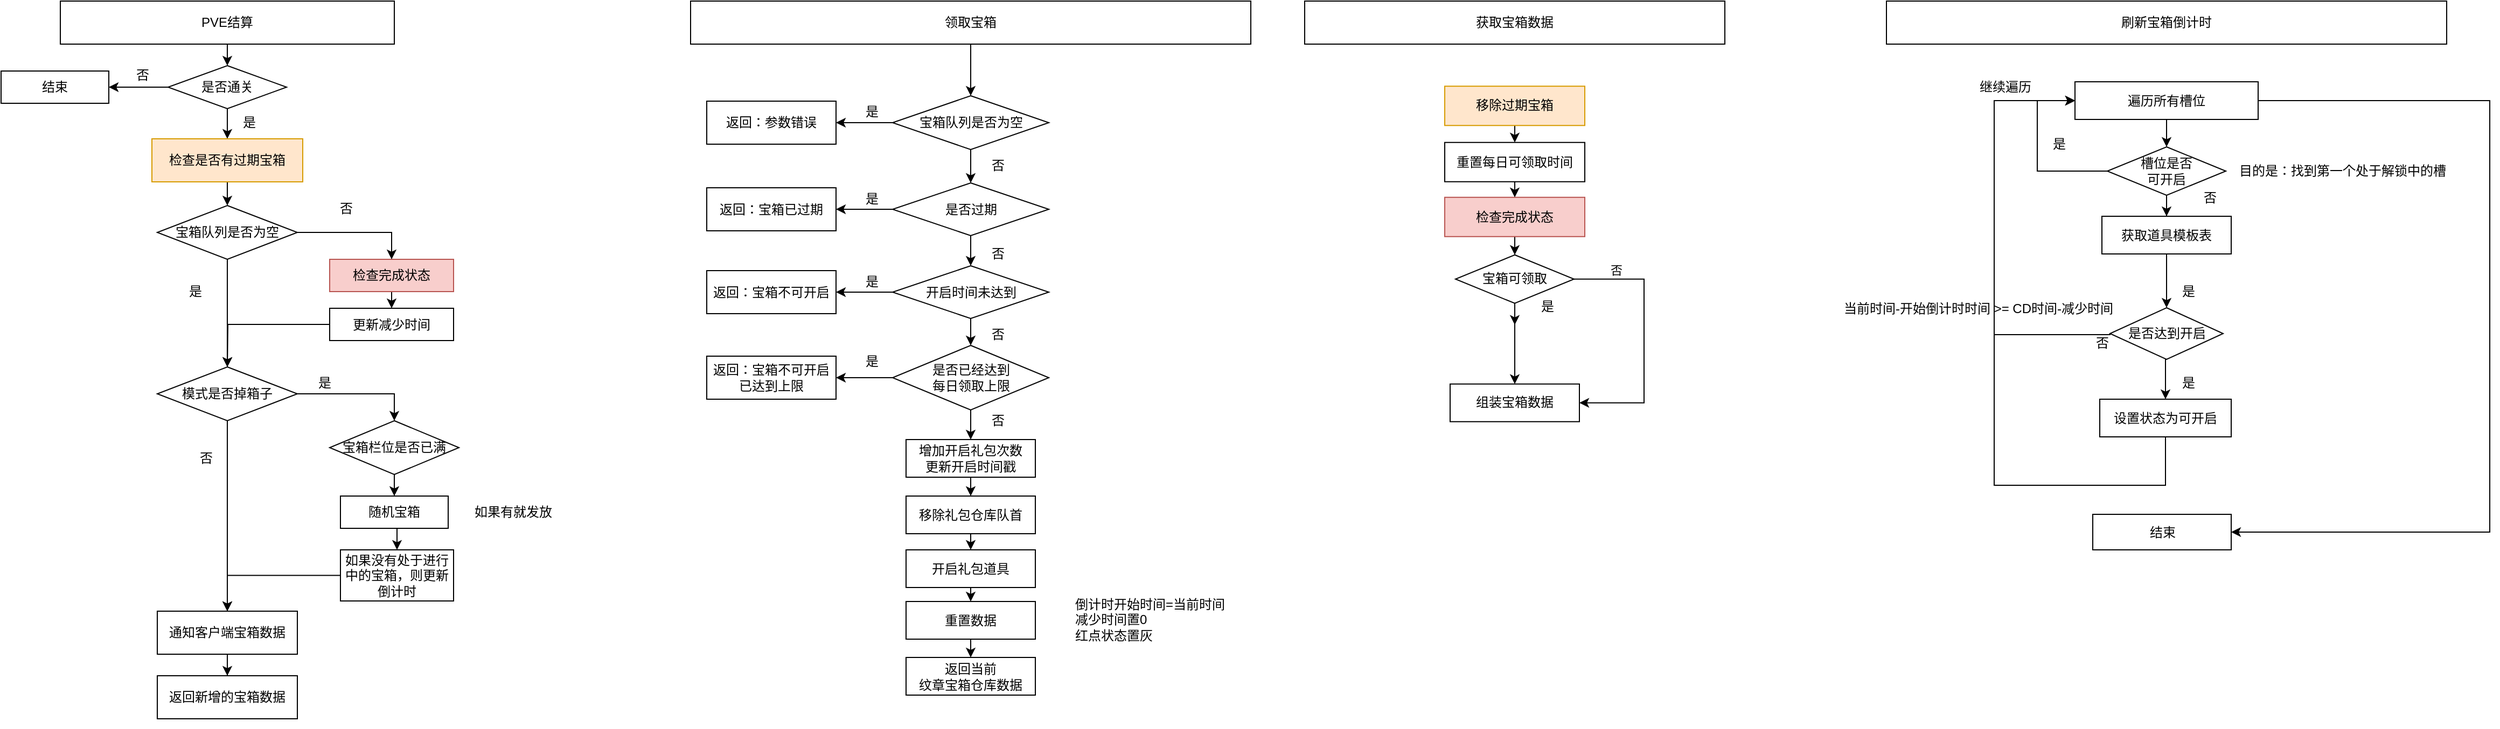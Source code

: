 <mxfile version="28.0.4">
  <diagram name="第 1 页" id="xXjs1SMjFnLauidqir4h">
    <mxGraphModel dx="1783" dy="939" grid="1" gridSize="10" guides="1" tooltips="1" connect="1" arrows="1" fold="1" page="1" pageScale="1" pageWidth="4681" pageHeight="3300" math="0" shadow="0">
      <root>
        <mxCell id="0" />
        <mxCell id="1" parent="0" />
        <mxCell id="3vJK2soGwi-nod_TVArV-18" style="edgeStyle=orthogonalEdgeStyle;rounded=0;orthogonalLoop=1;jettySize=auto;html=1;exitX=0.5;exitY=1;exitDx=0;exitDy=0;entryX=0.5;entryY=0;entryDx=0;entryDy=0;" parent="1" source="3vJK2soGwi-nod_TVArV-1" target="3vJK2soGwi-nod_TVArV-2" edge="1">
          <mxGeometry relative="1" as="geometry" />
        </mxCell>
        <mxCell id="3vJK2soGwi-nod_TVArV-1" value="PVE结算" style="rounded=0;whiteSpace=wrap;html=1;" parent="1" vertex="1">
          <mxGeometry x="255" y="120" width="310" height="40" as="geometry" />
        </mxCell>
        <mxCell id="3vJK2soGwi-nod_TVArV-17" style="edgeStyle=orthogonalEdgeStyle;rounded=0;orthogonalLoop=1;jettySize=auto;html=1;exitX=0;exitY=0.5;exitDx=0;exitDy=0;" parent="1" source="3vJK2soGwi-nod_TVArV-2" target="3vJK2soGwi-nod_TVArV-3" edge="1">
          <mxGeometry relative="1" as="geometry" />
        </mxCell>
        <mxCell id="3vJK2soGwi-nod_TVArV-22" style="edgeStyle=orthogonalEdgeStyle;rounded=0;orthogonalLoop=1;jettySize=auto;html=1;exitX=0.5;exitY=1;exitDx=0;exitDy=0;entryX=0.5;entryY=0;entryDx=0;entryDy=0;" parent="1" source="3vJK2soGwi-nod_TVArV-2" target="3vJK2soGwi-nod_TVArV-12" edge="1">
          <mxGeometry relative="1" as="geometry">
            <mxPoint x="410" y="240" as="targetPoint" />
          </mxGeometry>
        </mxCell>
        <mxCell id="3vJK2soGwi-nod_TVArV-2" value="是否通关" style="rhombus;whiteSpace=wrap;html=1;" parent="1" vertex="1">
          <mxGeometry x="355" y="180" width="110" height="40" as="geometry" />
        </mxCell>
        <mxCell id="3vJK2soGwi-nod_TVArV-3" value="结束" style="rounded=0;whiteSpace=wrap;html=1;" parent="1" vertex="1">
          <mxGeometry x="200" y="185" width="100" height="30" as="geometry" />
        </mxCell>
        <mxCell id="3vJK2soGwi-nod_TVArV-35" style="edgeStyle=orthogonalEdgeStyle;rounded=0;orthogonalLoop=1;jettySize=auto;html=1;exitX=1;exitY=0.5;exitDx=0;exitDy=0;entryX=0.5;entryY=0;entryDx=0;entryDy=0;" parent="1" source="3vJK2soGwi-nod_TVArV-8" target="3vJK2soGwi-nod_TVArV-10" edge="1">
          <mxGeometry relative="1" as="geometry" />
        </mxCell>
        <mxCell id="3vJK2soGwi-nod_TVArV-40" style="edgeStyle=orthogonalEdgeStyle;rounded=0;orthogonalLoop=1;jettySize=auto;html=1;exitX=0.5;exitY=1;exitDx=0;exitDy=0;entryX=0.5;entryY=0;entryDx=0;entryDy=0;" parent="1" source="3vJK2soGwi-nod_TVArV-8" target="3vJK2soGwi-nod_TVArV-16" edge="1">
          <mxGeometry relative="1" as="geometry" />
        </mxCell>
        <mxCell id="3vJK2soGwi-nod_TVArV-8" value="模式是否掉箱子" style="rhombus;whiteSpace=wrap;html=1;" parent="1" vertex="1">
          <mxGeometry x="345" y="460" width="130" height="50" as="geometry" />
        </mxCell>
        <mxCell id="3vJK2soGwi-nod_TVArV-38" style="edgeStyle=orthogonalEdgeStyle;rounded=0;orthogonalLoop=1;jettySize=auto;html=1;exitX=0.5;exitY=1;exitDx=0;exitDy=0;entryX=0.5;entryY=0;entryDx=0;entryDy=0;" parent="1" source="3vJK2soGwi-nod_TVArV-10" target="3vJK2soGwi-nod_TVArV-11" edge="1">
          <mxGeometry relative="1" as="geometry" />
        </mxCell>
        <mxCell id="3vJK2soGwi-nod_TVArV-10" value="宝箱栏位是否已满" style="rhombus;whiteSpace=wrap;html=1;" parent="1" vertex="1">
          <mxGeometry x="505" y="510" width="120" height="50" as="geometry" />
        </mxCell>
        <mxCell id="aFh-UL76Ssw3BHVAfv2M-2" style="edgeStyle=orthogonalEdgeStyle;rounded=0;orthogonalLoop=1;jettySize=auto;html=1;exitX=0.5;exitY=1;exitDx=0;exitDy=0;entryX=0.5;entryY=0;entryDx=0;entryDy=0;" parent="1" source="3vJK2soGwi-nod_TVArV-11" target="aFh-UL76Ssw3BHVAfv2M-1" edge="1">
          <mxGeometry relative="1" as="geometry" />
        </mxCell>
        <mxCell id="3vJK2soGwi-nod_TVArV-11" value="随机宝箱" style="rounded=0;whiteSpace=wrap;html=1;" parent="1" vertex="1">
          <mxGeometry x="515" y="580" width="100" height="30" as="geometry" />
        </mxCell>
        <mxCell id="3vJK2soGwi-nod_TVArV-28" style="edgeStyle=orthogonalEdgeStyle;rounded=0;orthogonalLoop=1;jettySize=auto;html=1;exitX=0.5;exitY=1;exitDx=0;exitDy=0;entryX=0.5;entryY=0;entryDx=0;entryDy=0;" parent="1" source="3vJK2soGwi-nod_TVArV-12" edge="1">
          <mxGeometry relative="1" as="geometry">
            <mxPoint x="410" y="310" as="targetPoint" />
          </mxGeometry>
        </mxCell>
        <mxCell id="3vJK2soGwi-nod_TVArV-12" value="检查是否有过期宝箱" style="rounded=0;whiteSpace=wrap;html=1;fillColor=#ffe6cc;strokeColor=#d79b00;" parent="1" vertex="1">
          <mxGeometry x="340" y="248" width="140" height="40" as="geometry" />
        </mxCell>
        <mxCell id="3vJK2soGwi-nod_TVArV-43" style="edgeStyle=orthogonalEdgeStyle;rounded=0;orthogonalLoop=1;jettySize=auto;html=1;exitX=0.5;exitY=1;exitDx=0;exitDy=0;" parent="1" source="3vJK2soGwi-nod_TVArV-16" target="3vJK2soGwi-nod_TVArV-21" edge="1">
          <mxGeometry relative="1" as="geometry" />
        </mxCell>
        <mxCell id="3vJK2soGwi-nod_TVArV-16" value="通知客户端宝箱数据" style="rounded=0;whiteSpace=wrap;html=1;" parent="1" vertex="1">
          <mxGeometry x="345" y="687" width="130" height="40" as="geometry" />
        </mxCell>
        <mxCell id="3vJK2soGwi-nod_TVArV-19" value="否" style="text;html=1;align=center;verticalAlign=middle;resizable=0;points=[];autosize=1;strokeColor=none;fillColor=none;" parent="1" vertex="1">
          <mxGeometry x="311" y="174" width="40" height="30" as="geometry" />
        </mxCell>
        <mxCell id="3vJK2soGwi-nod_TVArV-21" value="返回新增的宝箱数据" style="rounded=0;whiteSpace=wrap;html=1;" parent="1" vertex="1">
          <mxGeometry x="345" y="747" width="130" height="40" as="geometry" />
        </mxCell>
        <mxCell id="3vJK2soGwi-nod_TVArV-23" value="如果有就发放" style="text;html=1;align=center;verticalAlign=middle;resizable=0;points=[];autosize=1;strokeColor=none;fillColor=none;" parent="1" vertex="1">
          <mxGeometry x="625" y="580" width="100" height="30" as="geometry" />
        </mxCell>
        <mxCell id="3vJK2soGwi-nod_TVArV-24" value="是" style="text;html=1;align=center;verticalAlign=middle;resizable=0;points=[];autosize=1;strokeColor=none;fillColor=none;" parent="1" vertex="1">
          <mxGeometry x="410" y="218" width="40" height="30" as="geometry" />
        </mxCell>
        <mxCell id="aFh-UL76Ssw3BHVAfv2M-51" style="edgeStyle=orthogonalEdgeStyle;rounded=0;orthogonalLoop=1;jettySize=auto;html=1;exitX=0.5;exitY=1;exitDx=0;exitDy=0;entryX=0.5;entryY=0;entryDx=0;entryDy=0;" parent="1" source="3vJK2soGwi-nod_TVArV-29" target="aFh-UL76Ssw3BHVAfv2M-50" edge="1">
          <mxGeometry relative="1" as="geometry" />
        </mxCell>
        <mxCell id="3vJK2soGwi-nod_TVArV-29" value="检查完成状态" style="rounded=0;whiteSpace=wrap;html=1;fillColor=#f8cecc;strokeColor=#b85450;" parent="1" vertex="1">
          <mxGeometry x="505" y="360" width="115" height="30" as="geometry" />
        </mxCell>
        <mxCell id="3vJK2soGwi-nod_TVArV-32" style="edgeStyle=orthogonalEdgeStyle;rounded=0;orthogonalLoop=1;jettySize=auto;html=1;exitX=1;exitY=0.5;exitDx=0;exitDy=0;entryX=0.5;entryY=0;entryDx=0;entryDy=0;" parent="1" source="3vJK2soGwi-nod_TVArV-30" target="3vJK2soGwi-nod_TVArV-29" edge="1">
          <mxGeometry relative="1" as="geometry" />
        </mxCell>
        <mxCell id="3vJK2soGwi-nod_TVArV-33" style="edgeStyle=orthogonalEdgeStyle;rounded=0;orthogonalLoop=1;jettySize=auto;html=1;exitX=0.5;exitY=1;exitDx=0;exitDy=0;entryX=0.5;entryY=0;entryDx=0;entryDy=0;" parent="1" source="3vJK2soGwi-nod_TVArV-30" target="3vJK2soGwi-nod_TVArV-8" edge="1">
          <mxGeometry relative="1" as="geometry" />
        </mxCell>
        <mxCell id="3vJK2soGwi-nod_TVArV-30" value="宝箱队列是否为空" style="rhombus;whiteSpace=wrap;html=1;" parent="1" vertex="1">
          <mxGeometry x="345" y="310" width="130" height="50" as="geometry" />
        </mxCell>
        <mxCell id="3vJK2soGwi-nod_TVArV-36" value="否" style="text;html=1;align=center;verticalAlign=middle;resizable=0;points=[];autosize=1;strokeColor=none;fillColor=none;" parent="1" vertex="1">
          <mxGeometry x="500" y="298" width="40" height="30" as="geometry" />
        </mxCell>
        <mxCell id="3vJK2soGwi-nod_TVArV-37" value="是" style="text;html=1;align=center;verticalAlign=middle;resizable=0;points=[];autosize=1;strokeColor=none;fillColor=none;" parent="1" vertex="1">
          <mxGeometry x="360" y="375" width="40" height="30" as="geometry" />
        </mxCell>
        <mxCell id="3vJK2soGwi-nod_TVArV-41" value="是" style="text;html=1;align=center;verticalAlign=middle;resizable=0;points=[];autosize=1;strokeColor=none;fillColor=none;" parent="1" vertex="1">
          <mxGeometry x="480" y="460" width="40" height="30" as="geometry" />
        </mxCell>
        <mxCell id="3vJK2soGwi-nod_TVArV-42" value="否" style="text;html=1;align=center;verticalAlign=middle;resizable=0;points=[];autosize=1;strokeColor=none;fillColor=none;" parent="1" vertex="1">
          <mxGeometry x="370" y="530" width="40" height="30" as="geometry" />
        </mxCell>
        <mxCell id="3vJK2soGwi-nod_TVArV-44" style="edgeStyle=orthogonalEdgeStyle;rounded=0;orthogonalLoop=1;jettySize=auto;html=1;exitX=0.5;exitY=1;exitDx=0;exitDy=0;" parent="1" source="3vJK2soGwi-nod_TVArV-21" target="3vJK2soGwi-nod_TVArV-21" edge="1">
          <mxGeometry relative="1" as="geometry" />
        </mxCell>
        <mxCell id="3vJK2soGwi-nod_TVArV-62" style="edgeStyle=orthogonalEdgeStyle;rounded=0;orthogonalLoop=1;jettySize=auto;html=1;exitX=0.5;exitY=1;exitDx=0;exitDy=0;entryX=0.5;entryY=0;entryDx=0;entryDy=0;" parent="1" source="3vJK2soGwi-nod_TVArV-45" target="3vJK2soGwi-nod_TVArV-47" edge="1">
          <mxGeometry relative="1" as="geometry" />
        </mxCell>
        <mxCell id="3vJK2soGwi-nod_TVArV-45" value="领取宝箱" style="rounded=0;whiteSpace=wrap;html=1;" parent="1" vertex="1">
          <mxGeometry x="840" y="120" width="520" height="40" as="geometry" />
        </mxCell>
        <mxCell id="3vJK2soGwi-nod_TVArV-63" style="edgeStyle=orthogonalEdgeStyle;rounded=0;orthogonalLoop=1;jettySize=auto;html=1;exitX=0;exitY=0.5;exitDx=0;exitDy=0;" parent="1" source="3vJK2soGwi-nod_TVArV-47" target="3vJK2soGwi-nod_TVArV-49" edge="1">
          <mxGeometry relative="1" as="geometry" />
        </mxCell>
        <mxCell id="3vJK2soGwi-nod_TVArV-67" style="edgeStyle=orthogonalEdgeStyle;rounded=0;orthogonalLoop=1;jettySize=auto;html=1;exitX=0.5;exitY=1;exitDx=0;exitDy=0;entryX=0.5;entryY=0;entryDx=0;entryDy=0;" parent="1" source="3vJK2soGwi-nod_TVArV-47" target="3vJK2soGwi-nod_TVArV-50" edge="1">
          <mxGeometry relative="1" as="geometry" />
        </mxCell>
        <mxCell id="3vJK2soGwi-nod_TVArV-47" value="宝箱队列是否为空" style="rhombus;whiteSpace=wrap;html=1;" parent="1" vertex="1">
          <mxGeometry x="1027.5" y="208" width="145" height="50" as="geometry" />
        </mxCell>
        <mxCell id="3vJK2soGwi-nod_TVArV-49" value="返回：参数错误" style="rounded=0;whiteSpace=wrap;html=1;" parent="1" vertex="1">
          <mxGeometry x="855" y="213" width="120" height="40" as="geometry" />
        </mxCell>
        <mxCell id="3vJK2soGwi-nod_TVArV-64" style="edgeStyle=orthogonalEdgeStyle;rounded=0;orthogonalLoop=1;jettySize=auto;html=1;exitX=0;exitY=0.5;exitDx=0;exitDy=0;entryX=1;entryY=0.5;entryDx=0;entryDy=0;" parent="1" source="3vJK2soGwi-nod_TVArV-50" target="3vJK2soGwi-nod_TVArV-51" edge="1">
          <mxGeometry relative="1" as="geometry" />
        </mxCell>
        <mxCell id="3vJK2soGwi-nod_TVArV-68" style="edgeStyle=orthogonalEdgeStyle;rounded=0;orthogonalLoop=1;jettySize=auto;html=1;exitX=0.5;exitY=1;exitDx=0;exitDy=0;entryX=0.5;entryY=0;entryDx=0;entryDy=0;" parent="1" source="3vJK2soGwi-nod_TVArV-50" target="3vJK2soGwi-nod_TVArV-52" edge="1">
          <mxGeometry relative="1" as="geometry" />
        </mxCell>
        <mxCell id="3vJK2soGwi-nod_TVArV-50" value="是否过期" style="rhombus;whiteSpace=wrap;html=1;" parent="1" vertex="1">
          <mxGeometry x="1027.5" y="289" width="145" height="49" as="geometry" />
        </mxCell>
        <mxCell id="3vJK2soGwi-nod_TVArV-51" value="返回：宝箱已过期" style="rounded=0;whiteSpace=wrap;html=1;" parent="1" vertex="1">
          <mxGeometry x="855" y="293.5" width="120" height="40" as="geometry" />
        </mxCell>
        <mxCell id="3vJK2soGwi-nod_TVArV-65" style="edgeStyle=orthogonalEdgeStyle;rounded=0;orthogonalLoop=1;jettySize=auto;html=1;exitX=0;exitY=0.5;exitDx=0;exitDy=0;entryX=1;entryY=0.5;entryDx=0;entryDy=0;" parent="1" source="3vJK2soGwi-nod_TVArV-52" target="3vJK2soGwi-nod_TVArV-53" edge="1">
          <mxGeometry relative="1" as="geometry" />
        </mxCell>
        <mxCell id="3vJK2soGwi-nod_TVArV-69" style="edgeStyle=orthogonalEdgeStyle;rounded=0;orthogonalLoop=1;jettySize=auto;html=1;exitX=0.5;exitY=1;exitDx=0;exitDy=0;" parent="1" source="3vJK2soGwi-nod_TVArV-52" target="3vJK2soGwi-nod_TVArV-54" edge="1">
          <mxGeometry relative="1" as="geometry" />
        </mxCell>
        <mxCell id="3vJK2soGwi-nod_TVArV-52" value="开启时间未达到" style="rhombus;whiteSpace=wrap;html=1;" parent="1" vertex="1">
          <mxGeometry x="1027.5" y="366" width="145" height="49" as="geometry" />
        </mxCell>
        <mxCell id="3vJK2soGwi-nod_TVArV-53" value="返回：宝箱不可开启" style="rounded=0;whiteSpace=wrap;html=1;" parent="1" vertex="1">
          <mxGeometry x="855" y="370.5" width="120" height="40" as="geometry" />
        </mxCell>
        <mxCell id="3vJK2soGwi-nod_TVArV-66" style="edgeStyle=orthogonalEdgeStyle;rounded=0;orthogonalLoop=1;jettySize=auto;html=1;exitX=0;exitY=0.5;exitDx=0;exitDy=0;entryX=1;entryY=0.5;entryDx=0;entryDy=0;" parent="1" source="3vJK2soGwi-nod_TVArV-54" target="3vJK2soGwi-nod_TVArV-55" edge="1">
          <mxGeometry relative="1" as="geometry" />
        </mxCell>
        <mxCell id="3vJK2soGwi-nod_TVArV-70" value="" style="edgeStyle=orthogonalEdgeStyle;rounded=0;orthogonalLoop=1;jettySize=auto;html=1;" parent="1" source="3vJK2soGwi-nod_TVArV-54" target="3vJK2soGwi-nod_TVArV-60" edge="1">
          <mxGeometry relative="1" as="geometry" />
        </mxCell>
        <mxCell id="3vJK2soGwi-nod_TVArV-54" value="是否已经达到&lt;div&gt;每日领取上限&lt;/div&gt;" style="rhombus;whiteSpace=wrap;html=1;" parent="1" vertex="1">
          <mxGeometry x="1027.5" y="440" width="145" height="60" as="geometry" />
        </mxCell>
        <mxCell id="3vJK2soGwi-nod_TVArV-55" value="返回：宝箱不可开启&lt;div&gt;已达到上限&lt;/div&gt;" style="rounded=0;whiteSpace=wrap;html=1;" parent="1" vertex="1">
          <mxGeometry x="855" y="450" width="120" height="40" as="geometry" />
        </mxCell>
        <mxCell id="3vJK2soGwi-nod_TVArV-73" style="edgeStyle=orthogonalEdgeStyle;rounded=0;orthogonalLoop=1;jettySize=auto;html=1;exitX=0.5;exitY=1;exitDx=0;exitDy=0;entryX=0.5;entryY=0;entryDx=0;entryDy=0;" parent="1" source="3vJK2soGwi-nod_TVArV-56" target="3vJK2soGwi-nod_TVArV-58" edge="1">
          <mxGeometry relative="1" as="geometry" />
        </mxCell>
        <mxCell id="3vJK2soGwi-nod_TVArV-56" value="开启礼包道具" style="rounded=0;whiteSpace=wrap;html=1;" parent="1" vertex="1">
          <mxGeometry x="1040" y="630" width="120" height="35" as="geometry" />
        </mxCell>
        <mxCell id="3vJK2soGwi-nod_TVArV-72" style="edgeStyle=orthogonalEdgeStyle;rounded=0;orthogonalLoop=1;jettySize=auto;html=1;exitX=0.5;exitY=1;exitDx=0;exitDy=0;entryX=0.5;entryY=0;entryDx=0;entryDy=0;" parent="1" source="3vJK2soGwi-nod_TVArV-57" target="3vJK2soGwi-nod_TVArV-56" edge="1">
          <mxGeometry relative="1" as="geometry" />
        </mxCell>
        <mxCell id="3vJK2soGwi-nod_TVArV-57" value="移除礼包仓库队首" style="rounded=0;whiteSpace=wrap;html=1;" parent="1" vertex="1">
          <mxGeometry x="1040" y="580" width="120" height="35" as="geometry" />
        </mxCell>
        <mxCell id="3vJK2soGwi-nod_TVArV-74" style="edgeStyle=orthogonalEdgeStyle;rounded=0;orthogonalLoop=1;jettySize=auto;html=1;exitX=0.5;exitY=1;exitDx=0;exitDy=0;entryX=0.5;entryY=0;entryDx=0;entryDy=0;" parent="1" source="3vJK2soGwi-nod_TVArV-58" target="3vJK2soGwi-nod_TVArV-61" edge="1">
          <mxGeometry relative="1" as="geometry" />
        </mxCell>
        <mxCell id="3vJK2soGwi-nod_TVArV-58" value="重置数据" style="rounded=0;whiteSpace=wrap;html=1;" parent="1" vertex="1">
          <mxGeometry x="1040" y="678" width="120" height="35" as="geometry" />
        </mxCell>
        <mxCell id="3vJK2soGwi-nod_TVArV-59" value="倒计时开始时间=当前时间&lt;div&gt;减少时间置0&lt;/div&gt;&lt;div&gt;红点状态置灰&lt;/div&gt;" style="text;html=1;align=left;verticalAlign=middle;resizable=0;points=[];autosize=1;strokeColor=none;fillColor=none;" parent="1" vertex="1">
          <mxGeometry x="1195" y="665" width="160" height="60" as="geometry" />
        </mxCell>
        <mxCell id="3vJK2soGwi-nod_TVArV-71" style="edgeStyle=orthogonalEdgeStyle;rounded=0;orthogonalLoop=1;jettySize=auto;html=1;exitX=0.5;exitY=1;exitDx=0;exitDy=0;entryX=0.5;entryY=0;entryDx=0;entryDy=0;" parent="1" source="3vJK2soGwi-nod_TVArV-60" target="3vJK2soGwi-nod_TVArV-57" edge="1">
          <mxGeometry relative="1" as="geometry" />
        </mxCell>
        <mxCell id="3vJK2soGwi-nod_TVArV-60" value="增加开启礼包次数&lt;div&gt;更新开启时间戳&lt;/div&gt;" style="rounded=0;whiteSpace=wrap;html=1;" parent="1" vertex="1">
          <mxGeometry x="1040" y="527.5" width="120" height="35" as="geometry" />
        </mxCell>
        <mxCell id="3vJK2soGwi-nod_TVArV-61" value="返回当前&lt;div&gt;纹章宝箱&lt;span style=&quot;background-color: transparent; color: light-dark(rgb(0, 0, 0), rgb(255, 255, 255));&quot;&gt;仓库数据&lt;/span&gt;&lt;/div&gt;" style="rounded=0;whiteSpace=wrap;html=1;" parent="1" vertex="1">
          <mxGeometry x="1040" y="730" width="120" height="35" as="geometry" />
        </mxCell>
        <mxCell id="3vJK2soGwi-nod_TVArV-75" value="是" style="text;html=1;align=center;verticalAlign=middle;resizable=0;points=[];autosize=1;strokeColor=none;fillColor=none;" parent="1" vertex="1">
          <mxGeometry x="987.5" y="208" width="40" height="30" as="geometry" />
        </mxCell>
        <mxCell id="3vJK2soGwi-nod_TVArV-76" value="是" style="text;html=1;align=center;verticalAlign=middle;resizable=0;points=[];autosize=1;strokeColor=none;fillColor=none;" parent="1" vertex="1">
          <mxGeometry x="987.5" y="289" width="40" height="30" as="geometry" />
        </mxCell>
        <mxCell id="3vJK2soGwi-nod_TVArV-77" value="是" style="text;html=1;align=center;verticalAlign=middle;resizable=0;points=[];autosize=1;strokeColor=none;fillColor=none;" parent="1" vertex="1">
          <mxGeometry x="987.5" y="366" width="40" height="30" as="geometry" />
        </mxCell>
        <mxCell id="3vJK2soGwi-nod_TVArV-78" value="是" style="text;html=1;align=center;verticalAlign=middle;resizable=0;points=[];autosize=1;strokeColor=none;fillColor=none;" parent="1" vertex="1">
          <mxGeometry x="987.5" y="440" width="40" height="30" as="geometry" />
        </mxCell>
        <mxCell id="3vJK2soGwi-nod_TVArV-79" value="否" style="text;html=1;align=center;verticalAlign=middle;resizable=0;points=[];autosize=1;strokeColor=none;fillColor=none;" parent="1" vertex="1">
          <mxGeometry x="1105" y="258" width="40" height="30" as="geometry" />
        </mxCell>
        <mxCell id="3vJK2soGwi-nod_TVArV-80" value="否" style="text;html=1;align=center;verticalAlign=middle;resizable=0;points=[];autosize=1;strokeColor=none;fillColor=none;" parent="1" vertex="1">
          <mxGeometry x="1105" y="340" width="40" height="30" as="geometry" />
        </mxCell>
        <mxCell id="3vJK2soGwi-nod_TVArV-81" value="否" style="text;html=1;align=center;verticalAlign=middle;resizable=0;points=[];autosize=1;strokeColor=none;fillColor=none;" parent="1" vertex="1">
          <mxGeometry x="1105" y="415" width="40" height="30" as="geometry" />
        </mxCell>
        <mxCell id="3vJK2soGwi-nod_TVArV-82" value="否" style="text;html=1;align=center;verticalAlign=middle;resizable=0;points=[];autosize=1;strokeColor=none;fillColor=none;" parent="1" vertex="1">
          <mxGeometry x="1105" y="495" width="40" height="30" as="geometry" />
        </mxCell>
        <mxCell id="3vJK2soGwi-nod_TVArV-83" value="获取宝箱数据" style="rounded=0;whiteSpace=wrap;html=1;" parent="1" vertex="1">
          <mxGeometry x="1410" y="120" width="390" height="40" as="geometry" />
        </mxCell>
        <mxCell id="3vJK2soGwi-nod_TVArV-111" style="edgeStyle=orthogonalEdgeStyle;rounded=0;orthogonalLoop=1;jettySize=auto;html=1;exitX=0.5;exitY=1;exitDx=0;exitDy=0;entryX=0.5;entryY=0;entryDx=0;entryDy=0;" parent="1" source="3vJK2soGwi-nod_TVArV-87" target="3vJK2soGwi-nod_TVArV-110" edge="1">
          <mxGeometry relative="1" as="geometry" />
        </mxCell>
        <mxCell id="3vJK2soGwi-nod_TVArV-87" value="移除过期宝箱" style="rounded=0;whiteSpace=wrap;html=1;fillColor=#ffe6cc;strokeColor=#d79b00;" parent="1" vertex="1">
          <mxGeometry x="1540" y="199.13" width="130" height="36.5" as="geometry" />
        </mxCell>
        <mxCell id="3vJK2soGwi-nod_TVArV-93" style="edgeStyle=orthogonalEdgeStyle;rounded=0;orthogonalLoop=1;jettySize=auto;html=1;exitX=0.5;exitY=1;exitDx=0;exitDy=0;entryX=0.5;entryY=0;entryDx=0;entryDy=0;" parent="1" source="3vJK2soGwi-nod_TVArV-88" target="3vJK2soGwi-nod_TVArV-89" edge="1">
          <mxGeometry relative="1" as="geometry" />
        </mxCell>
        <mxCell id="3vJK2soGwi-nod_TVArV-88" value="检查完成状态" style="rounded=0;whiteSpace=wrap;html=1;fillColor=#f8cecc;strokeColor=#b85450;" parent="1" vertex="1">
          <mxGeometry x="1540" y="302.38" width="130" height="36.5" as="geometry" />
        </mxCell>
        <mxCell id="3vJK2soGwi-nod_TVArV-95" style="edgeStyle=orthogonalEdgeStyle;rounded=0;orthogonalLoop=1;jettySize=auto;html=1;exitX=0.5;exitY=1;exitDx=0;exitDy=0;entryX=0.5;entryY=0;entryDx=0;entryDy=0;" parent="1" edge="1">
          <mxGeometry relative="1" as="geometry">
            <mxPoint x="1605" y="385.88" as="sourcePoint" />
            <mxPoint x="1605" y="420.88" as="targetPoint" />
          </mxGeometry>
        </mxCell>
        <mxCell id="3vJK2soGwi-nod_TVArV-97" style="edgeStyle=orthogonalEdgeStyle;rounded=0;orthogonalLoop=1;jettySize=auto;html=1;exitX=1;exitY=0.5;exitDx=0;exitDy=0;entryX=1;entryY=0.5;entryDx=0;entryDy=0;" parent="1" source="3vJK2soGwi-nod_TVArV-89" target="3vJK2soGwi-nod_TVArV-91" edge="1">
          <mxGeometry relative="1" as="geometry">
            <Array as="points">
              <mxPoint x="1725" y="378.88" />
              <mxPoint x="1725" y="493.88" />
            </Array>
          </mxGeometry>
        </mxCell>
        <mxCell id="3vJK2soGwi-nod_TVArV-98" value="否" style="edgeLabel;html=1;align=center;verticalAlign=middle;resizable=0;points=[];" parent="3vJK2soGwi-nod_TVArV-97" vertex="1" connectable="0">
          <mxGeometry x="-0.675" y="10" relative="1" as="geometry">
            <mxPoint y="1" as="offset" />
          </mxGeometry>
        </mxCell>
        <mxCell id="NrBP8ij6ZU-k3ZnhTpbA-1" value="" style="edgeStyle=orthogonalEdgeStyle;rounded=0;orthogonalLoop=1;jettySize=auto;html=1;" edge="1" parent="1" source="3vJK2soGwi-nod_TVArV-89" target="3vJK2soGwi-nod_TVArV-91">
          <mxGeometry relative="1" as="geometry" />
        </mxCell>
        <mxCell id="3vJK2soGwi-nod_TVArV-89" value="宝箱可领取" style="rhombus;whiteSpace=wrap;html=1;" parent="1" vertex="1">
          <mxGeometry x="1550" y="355.88" width="110" height="45" as="geometry" />
        </mxCell>
        <mxCell id="3vJK2soGwi-nod_TVArV-91" value="组装宝箱数据" style="rounded=0;whiteSpace=wrap;html=1;" parent="1" vertex="1">
          <mxGeometry x="1545" y="475.88" width="120" height="35" as="geometry" />
        </mxCell>
        <mxCell id="3vJK2soGwi-nod_TVArV-99" value="是" style="text;html=1;align=center;verticalAlign=middle;resizable=0;points=[];autosize=1;strokeColor=none;fillColor=none;" parent="1" vertex="1">
          <mxGeometry x="1615" y="388.88" width="40" height="30" as="geometry" />
        </mxCell>
        <mxCell id="3vJK2soGwi-nod_TVArV-112" style="edgeStyle=orthogonalEdgeStyle;rounded=0;orthogonalLoop=1;jettySize=auto;html=1;exitX=0.5;exitY=1;exitDx=0;exitDy=0;entryX=0.5;entryY=0;entryDx=0;entryDy=0;" parent="1" source="3vJK2soGwi-nod_TVArV-110" target="3vJK2soGwi-nod_TVArV-88" edge="1">
          <mxGeometry relative="1" as="geometry" />
        </mxCell>
        <mxCell id="3vJK2soGwi-nod_TVArV-110" value="重置每日可领取时间" style="rounded=0;whiteSpace=wrap;html=1;" parent="1" vertex="1">
          <mxGeometry x="1540" y="251.38" width="130" height="36.5" as="geometry" />
        </mxCell>
        <mxCell id="aFh-UL76Ssw3BHVAfv2M-4" value="" style="edgeStyle=orthogonalEdgeStyle;rounded=0;orthogonalLoop=1;jettySize=auto;html=1;" parent="1" source="aFh-UL76Ssw3BHVAfv2M-1" target="3vJK2soGwi-nod_TVArV-16" edge="1">
          <mxGeometry relative="1" as="geometry" />
        </mxCell>
        <mxCell id="aFh-UL76Ssw3BHVAfv2M-1" value="如果没有处于进行中的宝箱，则更新倒计时" style="rounded=0;whiteSpace=wrap;html=1;" parent="1" vertex="1">
          <mxGeometry x="515" y="630" width="105" height="47.5" as="geometry" />
        </mxCell>
        <mxCell id="aFh-UL76Ssw3BHVAfv2M-5" value="刷新宝箱倒计时" style="rounded=0;whiteSpace=wrap;html=1;" parent="1" vertex="1">
          <mxGeometry x="1950" y="120" width="520" height="40" as="geometry" />
        </mxCell>
        <mxCell id="aFh-UL76Ssw3BHVAfv2M-19" style="edgeStyle=orthogonalEdgeStyle;rounded=0;orthogonalLoop=1;jettySize=auto;html=1;exitX=0.5;exitY=1;exitDx=0;exitDy=0;entryX=0.5;entryY=0;entryDx=0;entryDy=0;" parent="1" source="aFh-UL76Ssw3BHVAfv2M-6" target="aFh-UL76Ssw3BHVAfv2M-7" edge="1">
          <mxGeometry relative="1" as="geometry" />
        </mxCell>
        <mxCell id="NrBP8ij6ZU-k3ZnhTpbA-2" style="edgeStyle=orthogonalEdgeStyle;rounded=0;orthogonalLoop=1;jettySize=auto;html=1;exitX=1;exitY=0.5;exitDx=0;exitDy=0;entryX=1;entryY=0.5;entryDx=0;entryDy=0;" edge="1" parent="1" source="aFh-UL76Ssw3BHVAfv2M-6" target="aFh-UL76Ssw3BHVAfv2M-29">
          <mxGeometry relative="1" as="geometry">
            <Array as="points">
              <mxPoint x="2510" y="213" />
              <mxPoint x="2510" y="614" />
            </Array>
          </mxGeometry>
        </mxCell>
        <mxCell id="aFh-UL76Ssw3BHVAfv2M-6" value="遍历所有槽位" style="rounded=0;whiteSpace=wrap;html=1;" parent="1" vertex="1">
          <mxGeometry x="2125" y="195" width="170" height="35" as="geometry" />
        </mxCell>
        <mxCell id="aFh-UL76Ssw3BHVAfv2M-20" style="edgeStyle=orthogonalEdgeStyle;rounded=0;orthogonalLoop=1;jettySize=auto;html=1;exitX=0.5;exitY=1;exitDx=0;exitDy=0;" parent="1" source="aFh-UL76Ssw3BHVAfv2M-7" target="aFh-UL76Ssw3BHVAfv2M-9" edge="1">
          <mxGeometry relative="1" as="geometry" />
        </mxCell>
        <mxCell id="aFh-UL76Ssw3BHVAfv2M-22" style="edgeStyle=orthogonalEdgeStyle;rounded=0;orthogonalLoop=1;jettySize=auto;html=1;exitX=0;exitY=0.5;exitDx=0;exitDy=0;entryX=0;entryY=0.5;entryDx=0;entryDy=0;" parent="1" source="aFh-UL76Ssw3BHVAfv2M-7" target="aFh-UL76Ssw3BHVAfv2M-6" edge="1">
          <mxGeometry relative="1" as="geometry">
            <Array as="points">
              <mxPoint x="2090" y="278" />
              <mxPoint x="2090" y="213" />
            </Array>
          </mxGeometry>
        </mxCell>
        <mxCell id="aFh-UL76Ssw3BHVAfv2M-7" value="槽位是否&lt;div&gt;可开启&lt;/div&gt;" style="rhombus;whiteSpace=wrap;html=1;" parent="1" vertex="1">
          <mxGeometry x="2155" y="255.5" width="110" height="45" as="geometry" />
        </mxCell>
        <mxCell id="aFh-UL76Ssw3BHVAfv2M-58" style="edgeStyle=orthogonalEdgeStyle;rounded=0;orthogonalLoop=1;jettySize=auto;html=1;exitX=0.5;exitY=1;exitDx=0;exitDy=0;entryX=0.5;entryY=0;entryDx=0;entryDy=0;" parent="1" source="aFh-UL76Ssw3BHVAfv2M-9" target="aFh-UL76Ssw3BHVAfv2M-14" edge="1">
          <mxGeometry relative="1" as="geometry" />
        </mxCell>
        <mxCell id="aFh-UL76Ssw3BHVAfv2M-9" value="获取道具模板表" style="rounded=0;whiteSpace=wrap;html=1;" parent="1" vertex="1">
          <mxGeometry x="2150" y="320" width="120" height="35" as="geometry" />
        </mxCell>
        <mxCell id="aFh-UL76Ssw3BHVAfv2M-36" style="edgeStyle=orthogonalEdgeStyle;rounded=0;orthogonalLoop=1;jettySize=auto;html=1;exitX=0.5;exitY=1;exitDx=0;exitDy=0;entryX=0.5;entryY=0;entryDx=0;entryDy=0;" parent="1" source="aFh-UL76Ssw3BHVAfv2M-14" target="aFh-UL76Ssw3BHVAfv2M-15" edge="1">
          <mxGeometry relative="1" as="geometry" />
        </mxCell>
        <mxCell id="aFh-UL76Ssw3BHVAfv2M-53" style="edgeStyle=orthogonalEdgeStyle;rounded=0;orthogonalLoop=1;jettySize=auto;html=1;exitX=0;exitY=0.5;exitDx=0;exitDy=0;entryX=0;entryY=0.5;entryDx=0;entryDy=0;" parent="1" source="aFh-UL76Ssw3BHVAfv2M-14" target="aFh-UL76Ssw3BHVAfv2M-6" edge="1">
          <mxGeometry relative="1" as="geometry">
            <Array as="points">
              <mxPoint x="2050" y="430" />
              <mxPoint x="2050" y="213" />
            </Array>
          </mxGeometry>
        </mxCell>
        <mxCell id="aFh-UL76Ssw3BHVAfv2M-14" value="是否达到开启" style="rhombus;whiteSpace=wrap;html=1;" parent="1" vertex="1">
          <mxGeometry x="2157.5" y="405" width="105" height="48" as="geometry" />
        </mxCell>
        <mxCell id="aFh-UL76Ssw3BHVAfv2M-15" value="设置状态为可开启" style="rounded=0;whiteSpace=wrap;html=1;" parent="1" vertex="1">
          <mxGeometry x="2148" y="490" width="122" height="35" as="geometry" />
        </mxCell>
        <mxCell id="aFh-UL76Ssw3BHVAfv2M-55" style="edgeStyle=orthogonalEdgeStyle;rounded=0;orthogonalLoop=1;jettySize=auto;html=1;exitX=0.5;exitY=1;exitDx=0;exitDy=0;entryX=0;entryY=0.5;entryDx=0;entryDy=0;" parent="1" source="aFh-UL76Ssw3BHVAfv2M-15" target="aFh-UL76Ssw3BHVAfv2M-6" edge="1">
          <mxGeometry relative="1" as="geometry">
            <mxPoint x="2151.5" y="675" as="sourcePoint" />
            <Array as="points">
              <mxPoint x="2209" y="570" />
              <mxPoint x="2050" y="570" />
              <mxPoint x="2050" y="213" />
            </Array>
          </mxGeometry>
        </mxCell>
        <mxCell id="aFh-UL76Ssw3BHVAfv2M-23" value="是" style="text;html=1;align=center;verticalAlign=middle;resizable=0;points=[];autosize=1;strokeColor=none;fillColor=none;" parent="1" vertex="1">
          <mxGeometry x="2090" y="238" width="40" height="30" as="geometry" />
        </mxCell>
        <mxCell id="aFh-UL76Ssw3BHVAfv2M-24" value="否" style="text;html=1;align=center;verticalAlign=middle;resizable=0;points=[];autosize=1;strokeColor=none;fillColor=none;" parent="1" vertex="1">
          <mxGeometry x="2230" y="288" width="40" height="30" as="geometry" />
        </mxCell>
        <mxCell id="aFh-UL76Ssw3BHVAfv2M-25" value="目的是：找到第一个处于解锁中的槽" style="text;html=1;align=center;verticalAlign=middle;resizable=0;points=[];autosize=1;strokeColor=none;fillColor=none;" parent="1" vertex="1">
          <mxGeometry x="2262.5" y="263" width="220" height="30" as="geometry" />
        </mxCell>
        <mxCell id="aFh-UL76Ssw3BHVAfv2M-29" value="结束" style="whiteSpace=wrap;html=1;" parent="1" vertex="1">
          <mxGeometry x="2141.5" y="597" width="128.5" height="33" as="geometry" />
        </mxCell>
        <mxCell id="aFh-UL76Ssw3BHVAfv2M-31" value="是" style="text;html=1;align=center;verticalAlign=middle;resizable=0;points=[];autosize=1;strokeColor=none;fillColor=none;" parent="1" vertex="1">
          <mxGeometry x="2210" y="375" width="40" height="30" as="geometry" />
        </mxCell>
        <mxCell id="aFh-UL76Ssw3BHVAfv2M-38" value="是" style="text;html=1;align=center;verticalAlign=middle;resizable=0;points=[];autosize=1;strokeColor=none;fillColor=none;" parent="1" vertex="1">
          <mxGeometry x="2210" y="460" width="40" height="30" as="geometry" />
        </mxCell>
        <mxCell id="aFh-UL76Ssw3BHVAfv2M-46" value="当前时间-开始倒计时时间 &amp;gt;= CD时间-减少时间" style="text;html=1;align=center;verticalAlign=middle;resizable=0;points=[];autosize=1;strokeColor=none;fillColor=none;" parent="1" vertex="1">
          <mxGeometry x="1900" y="390.88" width="270" height="30" as="geometry" />
        </mxCell>
        <mxCell id="aFh-UL76Ssw3BHVAfv2M-48" value="继续遍历" style="text;html=1;align=center;verticalAlign=middle;resizable=0;points=[];autosize=1;strokeColor=none;fillColor=none;" parent="1" vertex="1">
          <mxGeometry x="2025" y="185" width="70" height="30" as="geometry" />
        </mxCell>
        <mxCell id="aFh-UL76Ssw3BHVAfv2M-52" style="edgeStyle=orthogonalEdgeStyle;rounded=0;orthogonalLoop=1;jettySize=auto;html=1;" parent="1" source="aFh-UL76Ssw3BHVAfv2M-50" edge="1">
          <mxGeometry relative="1" as="geometry">
            <mxPoint x="410" y="460" as="targetPoint" />
          </mxGeometry>
        </mxCell>
        <mxCell id="aFh-UL76Ssw3BHVAfv2M-50" value="更新减少时间" style="whiteSpace=wrap;html=1;" parent="1" vertex="1">
          <mxGeometry x="505" y="405.5" width="115" height="30" as="geometry" />
        </mxCell>
        <mxCell id="aFh-UL76Ssw3BHVAfv2M-54" value="否" style="text;html=1;align=center;verticalAlign=middle;resizable=0;points=[];autosize=1;strokeColor=none;fillColor=none;" parent="1" vertex="1">
          <mxGeometry x="2130" y="423" width="40" height="30" as="geometry" />
        </mxCell>
      </root>
    </mxGraphModel>
  </diagram>
</mxfile>
